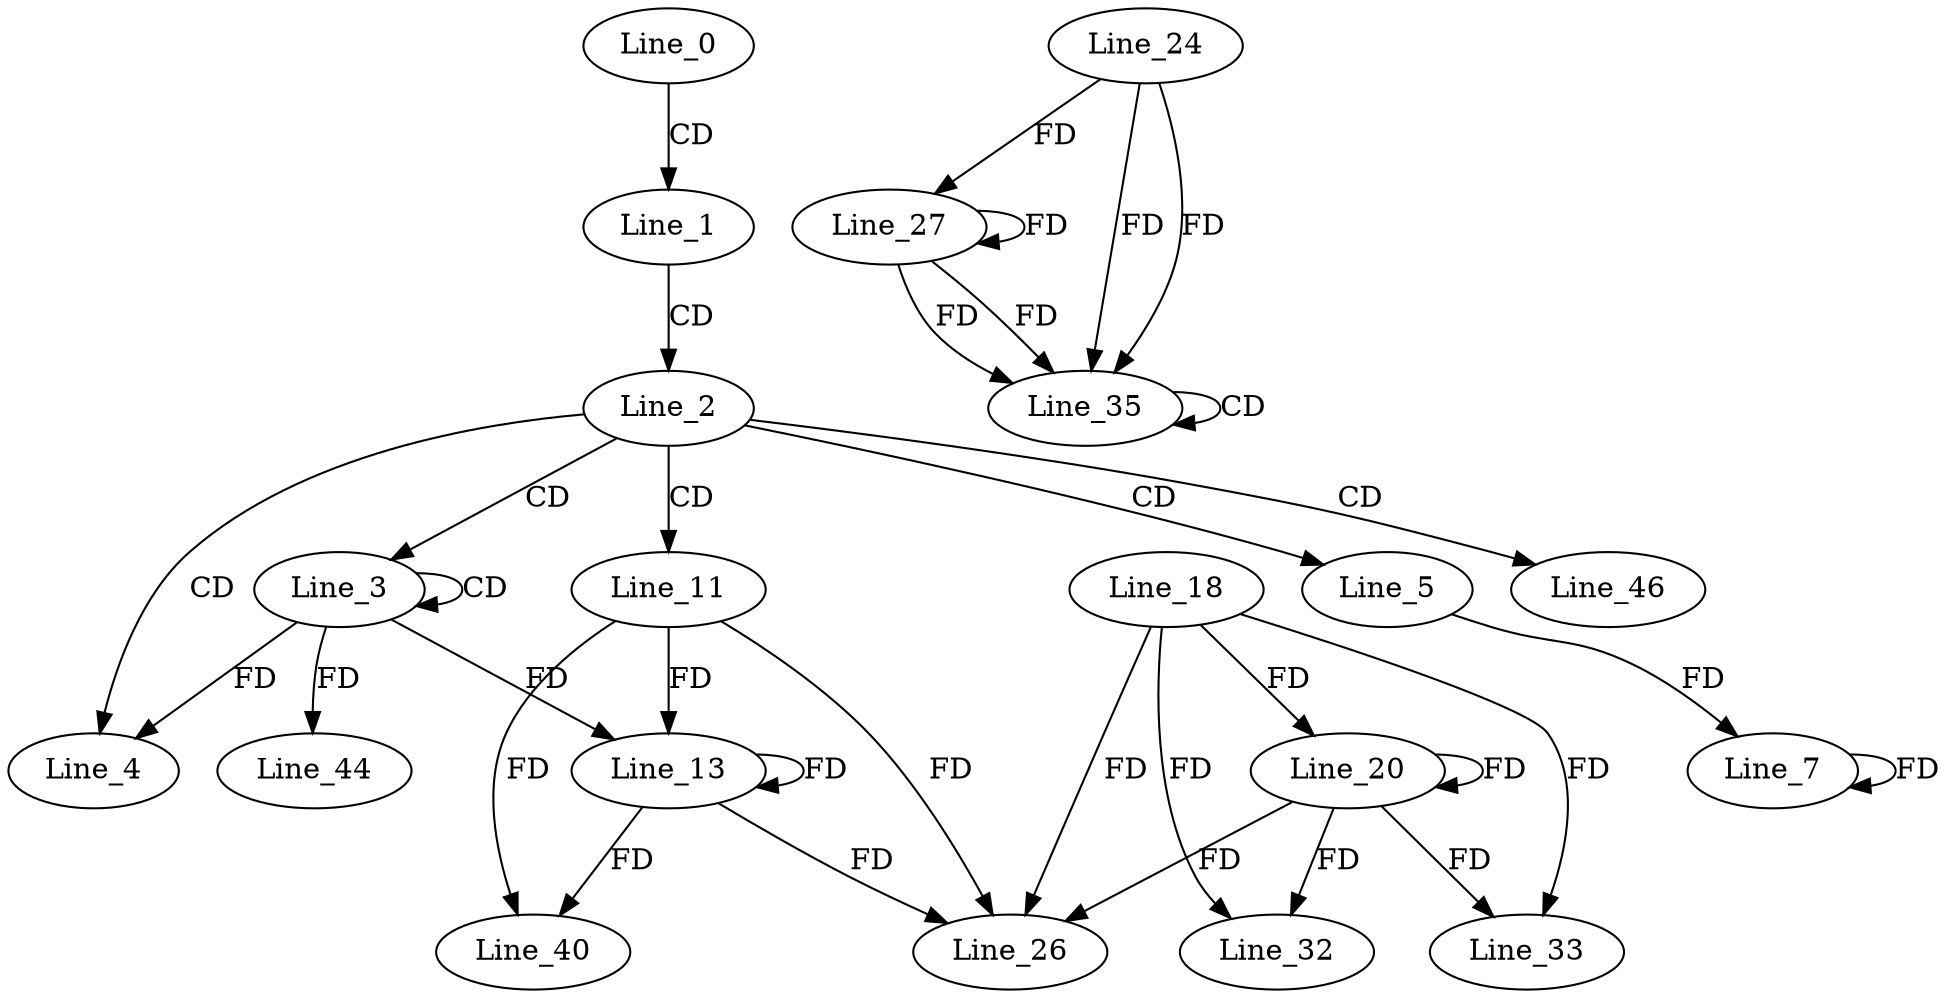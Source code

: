 digraph G {
  Line_0;
  Line_1;
  Line_2;
  Line_3;
  Line_3;
  Line_4;
  Line_5;
  Line_7;
  Line_7;
  Line_11;
  Line_13;
  Line_13;
  Line_18;
  Line_20;
  Line_26;
  Line_24;
  Line_27;
  Line_32;
  Line_33;
  Line_35;
  Line_35;
  Line_40;
  Line_44;
  Line_46;
  Line_0 -> Line_1 [ label="CD" ];
  Line_1 -> Line_2 [ label="CD" ];
  Line_2 -> Line_3 [ label="CD" ];
  Line_3 -> Line_3 [ label="CD" ];
  Line_2 -> Line_4 [ label="CD" ];
  Line_3 -> Line_4 [ label="FD" ];
  Line_2 -> Line_5 [ label="CD" ];
  Line_5 -> Line_7 [ label="FD" ];
  Line_7 -> Line_7 [ label="FD" ];
  Line_2 -> Line_11 [ label="CD" ];
  Line_11 -> Line_13 [ label="FD" ];
  Line_13 -> Line_13 [ label="FD" ];
  Line_3 -> Line_13 [ label="FD" ];
  Line_18 -> Line_20 [ label="FD" ];
  Line_20 -> Line_20 [ label="FD" ];
  Line_11 -> Line_26 [ label="FD" ];
  Line_13 -> Line_26 [ label="FD" ];
  Line_18 -> Line_26 [ label="FD" ];
  Line_20 -> Line_26 [ label="FD" ];
  Line_24 -> Line_27 [ label="FD" ];
  Line_27 -> Line_27 [ label="FD" ];
  Line_18 -> Line_32 [ label="FD" ];
  Line_20 -> Line_32 [ label="FD" ];
  Line_18 -> Line_33 [ label="FD" ];
  Line_20 -> Line_33 [ label="FD" ];
  Line_24 -> Line_35 [ label="FD" ];
  Line_27 -> Line_35 [ label="FD" ];
  Line_35 -> Line_35 [ label="CD" ];
  Line_24 -> Line_35 [ label="FD" ];
  Line_27 -> Line_35 [ label="FD" ];
  Line_11 -> Line_40 [ label="FD" ];
  Line_13 -> Line_40 [ label="FD" ];
  Line_3 -> Line_44 [ label="FD" ];
  Line_2 -> Line_46 [ label="CD" ];
}
